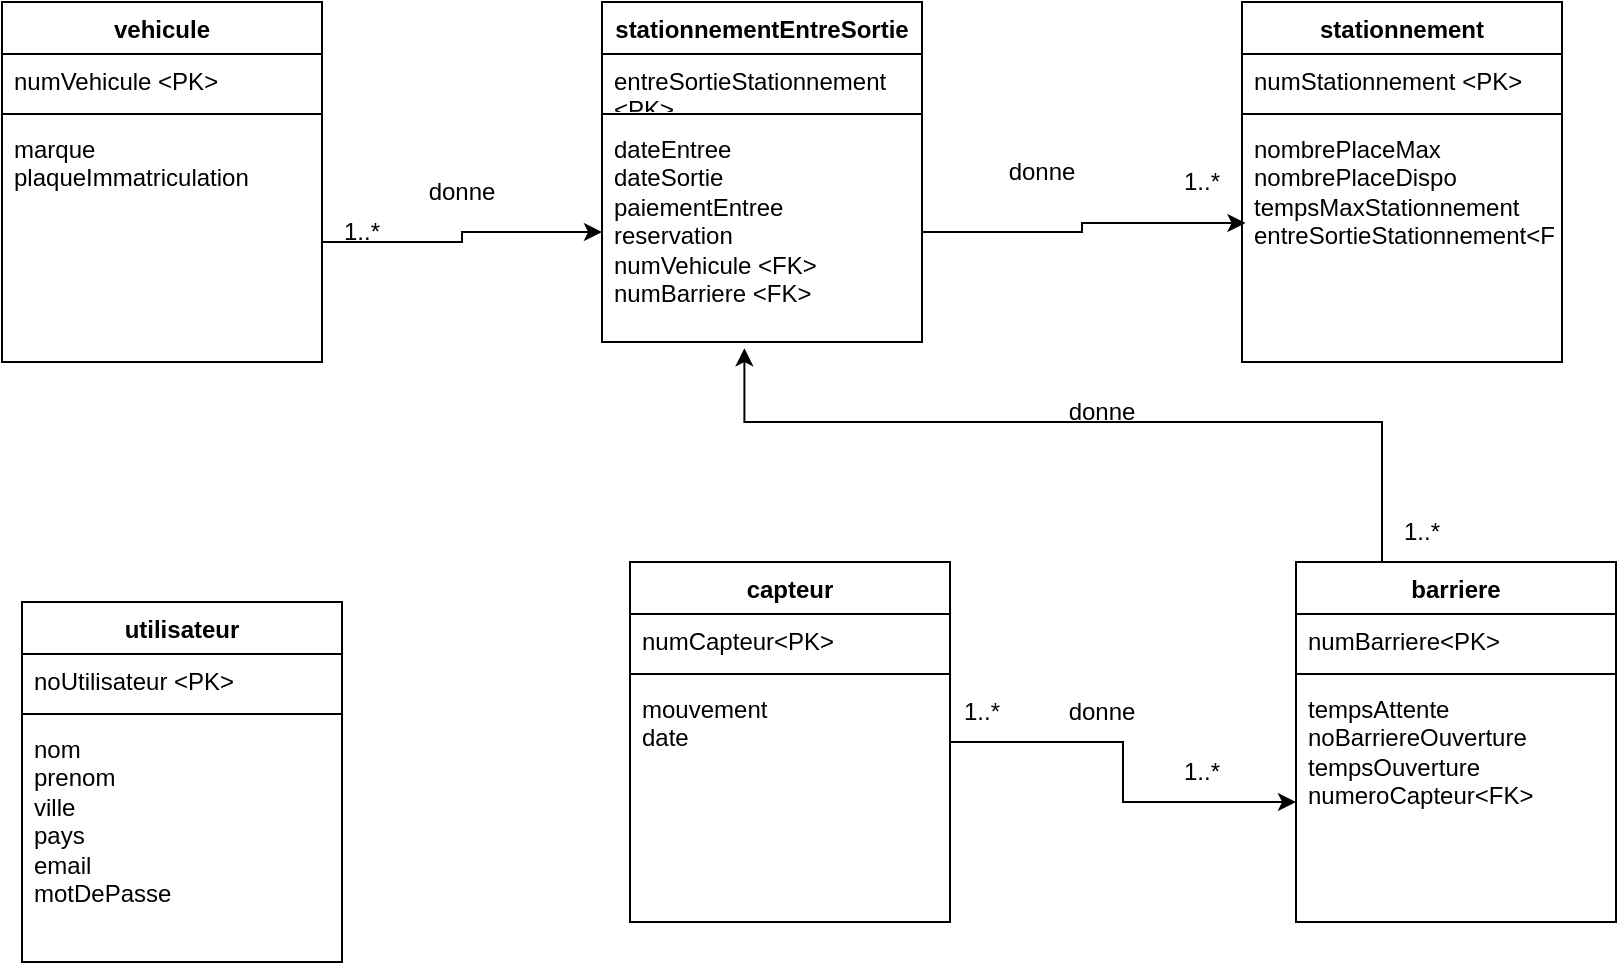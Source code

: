 <mxfile version="28.2.1">
  <diagram name="Page-1" id="Ai3b2rjSmI-xatnMDyTV">
    <mxGraphModel dx="1295" dy="1834" grid="1" gridSize="10" guides="1" tooltips="1" connect="1" arrows="1" fold="1" page="1" pageScale="1" pageWidth="827" pageHeight="1169" math="0" shadow="0">
      <root>
        <mxCell id="0" />
        <mxCell id="1" parent="0" />
        <mxCell id="QPU9wmJ2A7NP_BNZ94x_-8" value="utilisateur" style="swimlane;fontStyle=1;align=center;verticalAlign=top;childLayout=stackLayout;horizontal=1;startSize=26;horizontalStack=0;resizeParent=1;resizeParentMax=0;resizeLast=0;collapsible=1;marginBottom=0;whiteSpace=wrap;html=1;" parent="1" vertex="1">
          <mxGeometry x="30" y="190" width="160" height="180" as="geometry" />
        </mxCell>
        <mxCell id="QPU9wmJ2A7NP_BNZ94x_-9" value="noUtilisateur &amp;lt;PK&amp;gt;" style="text;strokeColor=none;fillColor=none;align=left;verticalAlign=top;spacingLeft=4;spacingRight=4;overflow=hidden;rotatable=0;points=[[0,0.5],[1,0.5]];portConstraint=eastwest;whiteSpace=wrap;html=1;" parent="QPU9wmJ2A7NP_BNZ94x_-8" vertex="1">
          <mxGeometry y="26" width="160" height="26" as="geometry" />
        </mxCell>
        <mxCell id="QPU9wmJ2A7NP_BNZ94x_-10" value="" style="line;strokeWidth=1;fillColor=none;align=left;verticalAlign=middle;spacingTop=-1;spacingLeft=3;spacingRight=3;rotatable=0;labelPosition=right;points=[];portConstraint=eastwest;strokeColor=inherit;" parent="QPU9wmJ2A7NP_BNZ94x_-8" vertex="1">
          <mxGeometry y="52" width="160" height="8" as="geometry" />
        </mxCell>
        <mxCell id="QPU9wmJ2A7NP_BNZ94x_-11" value="nom&lt;div&gt;prenom&lt;/div&gt;&lt;div&gt;ville&lt;/div&gt;&lt;div&gt;pays&lt;/div&gt;&lt;div&gt;email&lt;/div&gt;&lt;div&gt;motDePasse&lt;/div&gt;" style="text;strokeColor=none;fillColor=none;align=left;verticalAlign=top;spacingLeft=4;spacingRight=4;overflow=hidden;rotatable=0;points=[[0,0.5],[1,0.5]];portConstraint=eastwest;whiteSpace=wrap;html=1;" parent="QPU9wmJ2A7NP_BNZ94x_-8" vertex="1">
          <mxGeometry y="60" width="160" height="120" as="geometry" />
        </mxCell>
        <mxCell id="QPU9wmJ2A7NP_BNZ94x_-28" value="vehicule" style="swimlane;fontStyle=1;align=center;verticalAlign=top;childLayout=stackLayout;horizontal=1;startSize=26;horizontalStack=0;resizeParent=1;resizeParentMax=0;resizeLast=0;collapsible=1;marginBottom=0;whiteSpace=wrap;html=1;" parent="1" vertex="1">
          <mxGeometry x="20" y="-110" width="160" height="180" as="geometry" />
        </mxCell>
        <mxCell id="QPU9wmJ2A7NP_BNZ94x_-29" value="numVehicule &amp;lt;PK&amp;gt;" style="text;strokeColor=none;fillColor=none;align=left;verticalAlign=top;spacingLeft=4;spacingRight=4;overflow=hidden;rotatable=0;points=[[0,0.5],[1,0.5]];portConstraint=eastwest;whiteSpace=wrap;html=1;" parent="QPU9wmJ2A7NP_BNZ94x_-28" vertex="1">
          <mxGeometry y="26" width="160" height="26" as="geometry" />
        </mxCell>
        <mxCell id="QPU9wmJ2A7NP_BNZ94x_-30" value="" style="line;strokeWidth=1;fillColor=none;align=left;verticalAlign=middle;spacingTop=-1;spacingLeft=3;spacingRight=3;rotatable=0;labelPosition=right;points=[];portConstraint=eastwest;strokeColor=inherit;" parent="QPU9wmJ2A7NP_BNZ94x_-28" vertex="1">
          <mxGeometry y="52" width="160" height="8" as="geometry" />
        </mxCell>
        <mxCell id="QPU9wmJ2A7NP_BNZ94x_-31" value="marque&amp;nbsp;&lt;div&gt;plaqueImmatriculation&lt;/div&gt;&lt;div&gt;&lt;br&gt;&lt;/div&gt;" style="text;strokeColor=none;fillColor=none;align=left;verticalAlign=top;spacingLeft=4;spacingRight=4;overflow=hidden;rotatable=0;points=[[0,0.5],[1,0.5]];portConstraint=eastwest;whiteSpace=wrap;html=1;" parent="QPU9wmJ2A7NP_BNZ94x_-28" vertex="1">
          <mxGeometry y="60" width="160" height="120" as="geometry" />
        </mxCell>
        <mxCell id="QPU9wmJ2A7NP_BNZ94x_-32" value="barriere" style="swimlane;fontStyle=1;align=center;verticalAlign=top;childLayout=stackLayout;horizontal=1;startSize=26;horizontalStack=0;resizeParent=1;resizeParentMax=0;resizeLast=0;collapsible=1;marginBottom=0;whiteSpace=wrap;html=1;" parent="1" vertex="1">
          <mxGeometry x="667" y="170" width="160" height="180" as="geometry" />
        </mxCell>
        <mxCell id="QPU9wmJ2A7NP_BNZ94x_-33" value="numBarriere&amp;lt;PK&amp;gt;" style="text;strokeColor=none;fillColor=none;align=left;verticalAlign=top;spacingLeft=4;spacingRight=4;overflow=hidden;rotatable=0;points=[[0,0.5],[1,0.5]];portConstraint=eastwest;whiteSpace=wrap;html=1;" parent="QPU9wmJ2A7NP_BNZ94x_-32" vertex="1">
          <mxGeometry y="26" width="160" height="26" as="geometry" />
        </mxCell>
        <mxCell id="QPU9wmJ2A7NP_BNZ94x_-34" value="" style="line;strokeWidth=1;fillColor=none;align=left;verticalAlign=middle;spacingTop=-1;spacingLeft=3;spacingRight=3;rotatable=0;labelPosition=right;points=[];portConstraint=eastwest;strokeColor=inherit;" parent="QPU9wmJ2A7NP_BNZ94x_-32" vertex="1">
          <mxGeometry y="52" width="160" height="8" as="geometry" />
        </mxCell>
        <mxCell id="QPU9wmJ2A7NP_BNZ94x_-35" value="tempsAttente&lt;div&gt;noBarriereOuverture&lt;/div&gt;&lt;div&gt;tempsOuverture&lt;/div&gt;&lt;div&gt;numeroCapteur&amp;lt;FK&amp;gt;&lt;/div&gt;" style="text;strokeColor=none;fillColor=none;align=left;verticalAlign=top;spacingLeft=4;spacingRight=4;overflow=hidden;rotatable=0;points=[[0,0.5],[1,0.5]];portConstraint=eastwest;whiteSpace=wrap;html=1;" parent="QPU9wmJ2A7NP_BNZ94x_-32" vertex="1">
          <mxGeometry y="60" width="160" height="120" as="geometry" />
        </mxCell>
        <mxCell id="QPU9wmJ2A7NP_BNZ94x_-44" style="edgeStyle=orthogonalEdgeStyle;rounded=0;orthogonalLoop=1;jettySize=auto;html=1;" parent="1" source="QPU9wmJ2A7NP_BNZ94x_-40" target="QPU9wmJ2A7NP_BNZ94x_-35" edge="1">
          <mxGeometry relative="1" as="geometry" />
        </mxCell>
        <mxCell id="QPU9wmJ2A7NP_BNZ94x_-40" value="capteur" style="swimlane;fontStyle=1;align=center;verticalAlign=top;childLayout=stackLayout;horizontal=1;startSize=26;horizontalStack=0;resizeParent=1;resizeParentMax=0;resizeLast=0;collapsible=1;marginBottom=0;whiteSpace=wrap;html=1;" parent="1" vertex="1">
          <mxGeometry x="334" y="170" width="160" height="180" as="geometry" />
        </mxCell>
        <mxCell id="QPU9wmJ2A7NP_BNZ94x_-41" value="numCapteur&amp;lt;PK&amp;gt;" style="text;strokeColor=none;fillColor=none;align=left;verticalAlign=top;spacingLeft=4;spacingRight=4;overflow=hidden;rotatable=0;points=[[0,0.5],[1,0.5]];portConstraint=eastwest;whiteSpace=wrap;html=1;" parent="QPU9wmJ2A7NP_BNZ94x_-40" vertex="1">
          <mxGeometry y="26" width="160" height="26" as="geometry" />
        </mxCell>
        <mxCell id="QPU9wmJ2A7NP_BNZ94x_-42" value="" style="line;strokeWidth=1;fillColor=none;align=left;verticalAlign=middle;spacingTop=-1;spacingLeft=3;spacingRight=3;rotatable=0;labelPosition=right;points=[];portConstraint=eastwest;strokeColor=inherit;" parent="QPU9wmJ2A7NP_BNZ94x_-40" vertex="1">
          <mxGeometry y="52" width="160" height="8" as="geometry" />
        </mxCell>
        <mxCell id="QPU9wmJ2A7NP_BNZ94x_-43" value="&lt;div&gt;mouvement&lt;/div&gt;&lt;div&gt;date&lt;/div&gt;&lt;div&gt;&lt;br&gt;&lt;/div&gt;" style="text;strokeColor=none;fillColor=none;align=left;verticalAlign=top;spacingLeft=4;spacingRight=4;overflow=hidden;rotatable=0;points=[[0,0.5],[1,0.5]];portConstraint=eastwest;whiteSpace=wrap;html=1;" parent="QPU9wmJ2A7NP_BNZ94x_-40" vertex="1">
          <mxGeometry y="60" width="160" height="120" as="geometry" />
        </mxCell>
        <mxCell id="QPU9wmJ2A7NP_BNZ94x_-45" value="1..*&lt;span style=&quot;color: rgba(0, 0, 0, 0); font-family: monospace; font-size: 0px; text-align: start; text-wrap-mode: nowrap;&quot;&gt;%3CmxGraphModel%3E%3Croot%3E%3CmxCell%20id%3D%220%22%2F%3E%3CmxCell%20id%3D%221%22%20parent%3D%220%22%2F%3E%3CmxCell%20id%3D%222%22%20value%3D%22donneIOT%22%20style%3D%22swimlane%3BfontStyle%3D1%3Balign%3Dcenter%3BverticalAlign%3Dtop%3BchildLayout%3DstackLayout%3Bhorizontal%3D1%3BstartSize%3D26%3BhorizontalStack%3D0%3BresizeParent%3D1%3BresizeParentMax%3D0%3BresizeLast%3D0%3Bcollapsible%3D1%3BmarginBottom%3D0%3BwhiteSpace%3Dwrap%3Bhtml%3D1%3B%22%20vertex%3D%221%22%20parent%3D%221%22%3E%3CmxGeometry%20x%3D%22140%22%20y%3D%22-50%22%20width%3D%22160%22%20height%3D%22180%22%20as%3D%22geometry%22%2F%3E%3C%2FmxCell%3E%3CmxCell%20id%3D%223%22%20value%3D%22noDonne%20%26amp%3Blt%3BPK%26amp%3Bgt%3B%22%20style%3D%22text%3BstrokeColor%3Dnone%3BfillColor%3Dnone%3Balign%3Dleft%3BverticalAlign%3Dtop%3BspacingLeft%3D4%3BspacingRight%3D4%3Boverflow%3Dhidden%3Brotatable%3D0%3Bpoints%3D%5B%5B0%2C0.5%5D%2C%5B1%2C0.5%5D%5D%3BportConstraint%3Deastwest%3BwhiteSpace%3Dwrap%3Bhtml%3D1%3B%22%20vertex%3D%221%22%20parent%3D%222%22%3E%3CmxGeometry%20y%3D%2226%22%20width%3D%22160%22%20height%3D%2226%22%20as%3D%22geometry%22%2F%3E%3C%2FmxCell%3E%3CmxCell%20id%3D%224%22%20value%3D%22%22%20style%3D%22line%3BstrokeWidth%3D1%3BfillColor%3Dnone%3Balign%3Dleft%3BverticalAlign%3Dmiddle%3BspacingTop%3D-1%3BspacingLeft%3D3%3BspacingRight%3D3%3Brotatable%3D0%3BlabelPosition%3Dright%3Bpoints%3D%5B%5D%3BportConstraint%3Deastwest%3BstrokeColor%3Dinherit%3B%22%20vertex%3D%221%22%20parent%3D%222%22%3E%3CmxGeometry%20y%3D%2252%22%20width%3D%22160%22%20height%3D%228%22%20as%3D%22geometry%22%2F%3E%3C%2FmxCell%3E%3CmxCell%20id%3D%225%22%20value%3D%22tempsAttente%26lt%3Bdiv%26gt%3BnoBarriereOuverture%26lt%3B%2Fdiv%26gt%3B%26lt%3Bdiv%26gt%3BnombreVehicule%26lt%3B%2Fdiv%26gt%3B%26lt%3Bdiv%26gt%3B%26lt%3Bbr%26gt%3B%26lt%3B%2Fdiv%26gt%3B%22%20style%3D%22text%3BstrokeColor%3Dnone%3BfillColor%3Dnone%3Balign%3Dleft%3BverticalAlign%3Dtop%3BspacingLeft%3D4%3BspacingRight%3D4%3Boverflow%3Dhidden%3Brotatable%3D0%3Bpoints%3D%5B%5B0%2C0.5%5D%2C%5B1%2C0.5%5D%5D%3BportConstraint%3Deastwest%3BwhiteSpace%3Dwrap%3Bhtml%3D1%3B%22%20vertex%3D%221%22%20parent%3D%222%22%3E%3CmxGeometry%20y%3D%2260%22%20width%3D%22160%22%20height%3D%22120%22%20as%3D%22geometry%22%2F%3E%3C%2FmxCell%3E%3C%2Froot%3E%3C%2FmxGraphModel%3E&lt;/span&gt;" style="text;html=1;align=center;verticalAlign=middle;whiteSpace=wrap;rounded=0;" parent="1" vertex="1">
          <mxGeometry x="480" y="230" width="60" height="30" as="geometry" />
        </mxCell>
        <mxCell id="QPU9wmJ2A7NP_BNZ94x_-51" value="1..*" style="text;html=1;align=center;verticalAlign=middle;whiteSpace=wrap;rounded=0;" parent="1" vertex="1">
          <mxGeometry x="590" y="260" width="60" height="30" as="geometry" />
        </mxCell>
        <mxCell id="QPU9wmJ2A7NP_BNZ94x_-53" value="stationnement" style="swimlane;fontStyle=1;align=center;verticalAlign=top;childLayout=stackLayout;horizontal=1;startSize=26;horizontalStack=0;resizeParent=1;resizeParentMax=0;resizeLast=0;collapsible=1;marginBottom=0;whiteSpace=wrap;html=1;" parent="1" vertex="1">
          <mxGeometry x="640" y="-110" width="160" height="180" as="geometry" />
        </mxCell>
        <mxCell id="QPU9wmJ2A7NP_BNZ94x_-54" value="numStationnement &amp;lt;PK&amp;gt;" style="text;strokeColor=none;fillColor=none;align=left;verticalAlign=top;spacingLeft=4;spacingRight=4;overflow=hidden;rotatable=0;points=[[0,0.5],[1,0.5]];portConstraint=eastwest;whiteSpace=wrap;html=1;" parent="QPU9wmJ2A7NP_BNZ94x_-53" vertex="1">
          <mxGeometry y="26" width="160" height="26" as="geometry" />
        </mxCell>
        <mxCell id="QPU9wmJ2A7NP_BNZ94x_-55" value="" style="line;strokeWidth=1;fillColor=none;align=left;verticalAlign=middle;spacingTop=-1;spacingLeft=3;spacingRight=3;rotatable=0;labelPosition=right;points=[];portConstraint=eastwest;strokeColor=inherit;" parent="QPU9wmJ2A7NP_BNZ94x_-53" vertex="1">
          <mxGeometry y="52" width="160" height="8" as="geometry" />
        </mxCell>
        <mxCell id="QPU9wmJ2A7NP_BNZ94x_-56" value="nombrePlaceMax&lt;div&gt;nombrePlaceDispo&lt;/div&gt;&lt;div&gt;tempsMaxStationnement&lt;/div&gt;&lt;div&gt;entreSortieStationnement&amp;lt;FK&amp;gt;&lt;/div&gt;" style="text;strokeColor=none;fillColor=none;align=left;verticalAlign=top;spacingLeft=4;spacingRight=4;overflow=hidden;rotatable=0;points=[[0,0.5],[1,0.5]];portConstraint=eastwest;whiteSpace=wrap;html=1;" parent="QPU9wmJ2A7NP_BNZ94x_-53" vertex="1">
          <mxGeometry y="60" width="160" height="120" as="geometry" />
        </mxCell>
        <mxCell id="QPU9wmJ2A7NP_BNZ94x_-57" value="stationnementEntreSortie" style="swimlane;fontStyle=1;align=center;verticalAlign=top;childLayout=stackLayout;horizontal=1;startSize=26;horizontalStack=0;resizeParent=1;resizeParentMax=0;resizeLast=0;collapsible=1;marginBottom=0;whiteSpace=wrap;html=1;" parent="1" vertex="1">
          <mxGeometry x="320" y="-110" width="160" height="170" as="geometry" />
        </mxCell>
        <mxCell id="QPU9wmJ2A7NP_BNZ94x_-58" value="entreSortieStationnement &amp;lt;PK&amp;gt;" style="text;strokeColor=none;fillColor=none;align=left;verticalAlign=top;spacingLeft=4;spacingRight=4;overflow=hidden;rotatable=0;points=[[0,0.5],[1,0.5]];portConstraint=eastwest;whiteSpace=wrap;html=1;" parent="QPU9wmJ2A7NP_BNZ94x_-57" vertex="1">
          <mxGeometry y="26" width="160" height="26" as="geometry" />
        </mxCell>
        <mxCell id="QPU9wmJ2A7NP_BNZ94x_-59" value="" style="line;strokeWidth=1;fillColor=none;align=left;verticalAlign=middle;spacingTop=-1;spacingLeft=3;spacingRight=3;rotatable=0;labelPosition=right;points=[];portConstraint=eastwest;strokeColor=inherit;" parent="QPU9wmJ2A7NP_BNZ94x_-57" vertex="1">
          <mxGeometry y="52" width="160" height="8" as="geometry" />
        </mxCell>
        <mxCell id="QPU9wmJ2A7NP_BNZ94x_-60" value="dateEntree&lt;div&gt;dateSortie&lt;/div&gt;&lt;div&gt;paiementEntree&lt;/div&gt;&lt;div&gt;reservation&lt;/div&gt;&lt;div&gt;numVehicule &amp;lt;FK&amp;gt;&lt;/div&gt;&lt;div&gt;numBarriere &amp;lt;FK&amp;gt;&lt;/div&gt;" style="text;strokeColor=none;fillColor=none;align=left;verticalAlign=top;spacingLeft=4;spacingRight=4;overflow=hidden;rotatable=0;points=[[0,0.5],[1,0.5]];portConstraint=eastwest;whiteSpace=wrap;html=1;" parent="QPU9wmJ2A7NP_BNZ94x_-57" vertex="1">
          <mxGeometry y="60" width="160" height="110" as="geometry" />
        </mxCell>
        <mxCell id="QPU9wmJ2A7NP_BNZ94x_-61" style="edgeStyle=orthogonalEdgeStyle;rounded=0;orthogonalLoop=1;jettySize=auto;html=1;entryX=0.011;entryY=0.421;entryDx=0;entryDy=0;entryPerimeter=0;" parent="1" source="QPU9wmJ2A7NP_BNZ94x_-60" target="QPU9wmJ2A7NP_BNZ94x_-56" edge="1">
          <mxGeometry relative="1" as="geometry" />
        </mxCell>
        <mxCell id="QPU9wmJ2A7NP_BNZ94x_-62" style="edgeStyle=orthogonalEdgeStyle;rounded=0;orthogonalLoop=1;jettySize=auto;html=1;" parent="1" source="QPU9wmJ2A7NP_BNZ94x_-31" target="QPU9wmJ2A7NP_BNZ94x_-60" edge="1">
          <mxGeometry relative="1" as="geometry" />
        </mxCell>
        <mxCell id="QPU9wmJ2A7NP_BNZ94x_-63" style="edgeStyle=orthogonalEdgeStyle;rounded=0;orthogonalLoop=1;jettySize=auto;html=1;entryX=0.445;entryY=1.028;entryDx=0;entryDy=0;entryPerimeter=0;" parent="1" source="QPU9wmJ2A7NP_BNZ94x_-32" target="QPU9wmJ2A7NP_BNZ94x_-60" edge="1">
          <mxGeometry relative="1" as="geometry">
            <Array as="points">
              <mxPoint x="710" y="100" />
              <mxPoint x="391" y="100" />
            </Array>
          </mxGeometry>
        </mxCell>
        <mxCell id="XmnYiNFG78O42US7D6P3-1" value="1..*" style="text;html=1;align=center;verticalAlign=middle;whiteSpace=wrap;rounded=0;" vertex="1" parent="1">
          <mxGeometry x="700" y="140" width="60" height="30" as="geometry" />
        </mxCell>
        <mxCell id="XmnYiNFG78O42US7D6P3-2" value="1..*" style="text;html=1;align=center;verticalAlign=middle;whiteSpace=wrap;rounded=0;" vertex="1" parent="1">
          <mxGeometry x="170" y="-10" width="60" height="30" as="geometry" />
        </mxCell>
        <mxCell id="XmnYiNFG78O42US7D6P3-3" value="1..*" style="text;html=1;align=center;verticalAlign=middle;whiteSpace=wrap;rounded=0;" vertex="1" parent="1">
          <mxGeometry x="590" y="-35" width="60" height="30" as="geometry" />
        </mxCell>
        <mxCell id="XmnYiNFG78O42US7D6P3-4" value="donne" style="text;html=1;align=center;verticalAlign=middle;whiteSpace=wrap;rounded=0;" vertex="1" parent="1">
          <mxGeometry x="220" y="-30" width="60" height="30" as="geometry" />
        </mxCell>
        <mxCell id="XmnYiNFG78O42US7D6P3-5" value="donne" style="text;html=1;align=center;verticalAlign=middle;whiteSpace=wrap;rounded=0;" vertex="1" parent="1">
          <mxGeometry x="540" y="230" width="60" height="30" as="geometry" />
        </mxCell>
        <mxCell id="XmnYiNFG78O42US7D6P3-6" value="donne" style="text;html=1;align=center;verticalAlign=middle;whiteSpace=wrap;rounded=0;" vertex="1" parent="1">
          <mxGeometry x="510" y="-40" width="60" height="30" as="geometry" />
        </mxCell>
        <mxCell id="XmnYiNFG78O42US7D6P3-7" value="donne" style="text;html=1;align=center;verticalAlign=middle;whiteSpace=wrap;rounded=0;" vertex="1" parent="1">
          <mxGeometry x="540" y="80" width="60" height="30" as="geometry" />
        </mxCell>
      </root>
    </mxGraphModel>
  </diagram>
</mxfile>
